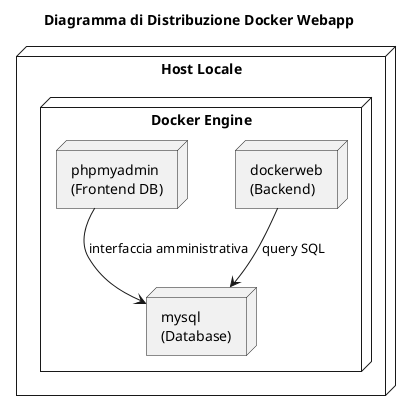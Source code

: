 @startuml diagramma_distribuzione
title Diagramma di Distribuzione Docker Webapp

node "Host Locale" {
  node "Docker Engine" {
    node "dockerweb\n(Backend)" as backend
    node "mysql\n(Database)" as mysql
    node "phpmyadmin\n(Frontend DB)" as phpmyadmin
  }
}

backend --> mysql : query SQL
phpmyadmin --> mysql : interfaccia amministrativa

@enduml
